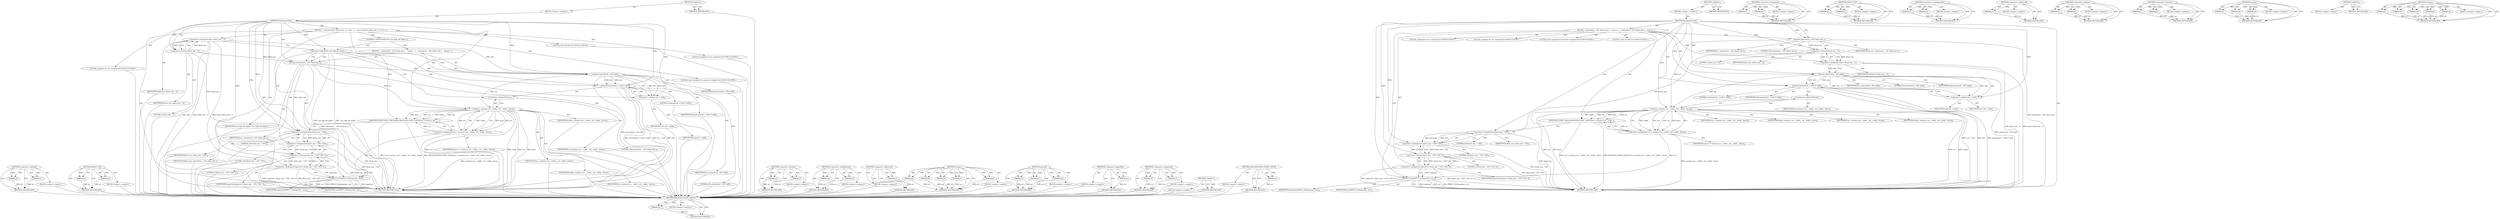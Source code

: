 digraph "ASM_REGISTER_STATE_CHECK" {
vulnerable_95 [label=<(METHOD,REGISTER_STATE_CHECK)>];
vulnerable_96 [label=<(PARAM,p1)>];
vulnerable_97 [label=<(BLOCK,&lt;empty&gt;,&lt;empty&gt;)>];
vulnerable_98 [label=<(METHOD_RETURN,ANY)>];
vulnerable_6 [label=<(METHOD,&lt;global&gt;)<SUB>1</SUB>>];
vulnerable_7 [label=<(BLOCK,&lt;empty&gt;,&lt;empty&gt;)<SUB>1</SUB>>];
vulnerable_8 [label=<(METHOD,OneQuarterTest)<SUB>1</SUB>>];
vulnerable_9 [label=<(BLOCK,{
  memset(src_, 255, block_size_);
   const in...,{
  memset(src_, 255, block_size_);
   const in...)<SUB>1</SUB>>];
vulnerable_10 [label=<(memset,memset(src_, 255, block_size_))<SUB>2</SUB>>];
vulnerable_11 [label=<(IDENTIFIER,src_,memset(src_, 255, block_size_))<SUB>2</SUB>>];
vulnerable_12 [label=<(LITERAL,255,memset(src_, 255, block_size_))<SUB>2</SUB>>];
vulnerable_13 [label=<(IDENTIFIER,block_size_,memset(src_, 255, block_size_))<SUB>2</SUB>>];
vulnerable_14 [label="<(LOCAL,const int half: int)<SUB>3</SUB>>"];
vulnerable_15 [label=<(&lt;operator&gt;.assignment,half = block_size_ / 2)<SUB>3</SUB>>];
vulnerable_16 [label=<(IDENTIFIER,half,half = block_size_ / 2)<SUB>3</SUB>>];
vulnerable_17 [label=<(&lt;operator&gt;.division,block_size_ / 2)<SUB>3</SUB>>];
vulnerable_18 [label=<(IDENTIFIER,block_size_,block_size_ / 2)<SUB>3</SUB>>];
vulnerable_19 [label=<(LITERAL,2,block_size_ / 2)<SUB>3</SUB>>];
vulnerable_20 [label=<(memset,memset(ref_, 255, half))<SUB>4</SUB>>];
vulnerable_21 [label=<(IDENTIFIER,ref_,memset(ref_, 255, half))<SUB>4</SUB>>];
vulnerable_22 [label=<(LITERAL,255,memset(ref_, 255, half))<SUB>4</SUB>>];
vulnerable_23 [label=<(IDENTIFIER,half,memset(ref_, 255, half))<SUB>4</SUB>>];
vulnerable_24 [label=<(memset,memset(ref_ + half, 0, half))<SUB>5</SUB>>];
vulnerable_25 [label=<(&lt;operator&gt;.addition,ref_ + half)<SUB>5</SUB>>];
vulnerable_26 [label=<(IDENTIFIER,ref_,ref_ + half)<SUB>5</SUB>>];
vulnerable_27 [label=<(IDENTIFIER,half,ref_ + half)<SUB>5</SUB>>];
vulnerable_28 [label=<(LITERAL,0,memset(ref_ + half, 0, half))<SUB>5</SUB>>];
vulnerable_29 [label=<(IDENTIFIER,half,memset(ref_ + half, 0, half))<SUB>5</SUB>>];
vulnerable_30 [label="<(LOCAL,unsigned int sse: unsigned int)<SUB>6</SUB>>"];
vulnerable_31 [label="<(LOCAL,unsigned int var: unsigned int)<SUB>7</SUB>>"];
vulnerable_32 [label=<(REGISTER_STATE_CHECK,REGISTER_STATE_CHECK(var = variance_(src_, widt...)<SUB>8</SUB>>];
vulnerable_33 [label=<(&lt;operator&gt;.assignment,var = variance_(src_, width_, ref_, width_, &amp;sse))<SUB>8</SUB>>];
vulnerable_34 [label=<(IDENTIFIER,var,var = variance_(src_, width_, ref_, width_, &amp;sse))<SUB>8</SUB>>];
vulnerable_35 [label=<(variance_,variance_(src_, width_, ref_, width_, &amp;sse))<SUB>8</SUB>>];
vulnerable_36 [label=<(IDENTIFIER,src_,variance_(src_, width_, ref_, width_, &amp;sse))<SUB>8</SUB>>];
vulnerable_37 [label=<(IDENTIFIER,width_,variance_(src_, width_, ref_, width_, &amp;sse))<SUB>8</SUB>>];
vulnerable_38 [label=<(IDENTIFIER,ref_,variance_(src_, width_, ref_, width_, &amp;sse))<SUB>8</SUB>>];
vulnerable_39 [label=<(IDENTIFIER,width_,variance_(src_, width_, ref_, width_, &amp;sse))<SUB>8</SUB>>];
vulnerable_40 [label=<(&lt;operator&gt;.addressOf,&amp;sse)<SUB>8</SUB>>];
vulnerable_41 [label=<(IDENTIFIER,sse,variance_(src_, width_, ref_, width_, &amp;sse))<SUB>8</SUB>>];
vulnerable_42 [label="<(LOCAL,const unsigned int expected: unsigned int)<SUB>9</SUB>>"];
vulnerable_43 [label=<(&lt;operator&gt;.assignment,expected = block_size_ * 255 * 255 / 4)<SUB>9</SUB>>];
vulnerable_44 [label=<(IDENTIFIER,expected,expected = block_size_ * 255 * 255 / 4)<SUB>9</SUB>>];
vulnerable_45 [label=<(&lt;operator&gt;.division,block_size_ * 255 * 255 / 4)<SUB>9</SUB>>];
vulnerable_46 [label=<(&lt;operator&gt;.multiplication,block_size_ * 255 * 255)<SUB>9</SUB>>];
vulnerable_47 [label=<(&lt;operator&gt;.multiplication,block_size_ * 255)<SUB>9</SUB>>];
vulnerable_48 [label=<(IDENTIFIER,block_size_,block_size_ * 255)<SUB>9</SUB>>];
vulnerable_49 [label=<(LITERAL,255,block_size_ * 255)<SUB>9</SUB>>];
vulnerable_50 [label=<(LITERAL,255,block_size_ * 255 * 255)<SUB>9</SUB>>];
vulnerable_51 [label=<(LITERAL,4,block_size_ * 255 * 255 / 4)<SUB>9</SUB>>];
vulnerable_52 [label=<(EXPECT_EQ,EXPECT_EQ(expected, var))<SUB>10</SUB>>];
vulnerable_53 [label=<(IDENTIFIER,expected,EXPECT_EQ(expected, var))<SUB>10</SUB>>];
vulnerable_54 [label=<(IDENTIFIER,var,EXPECT_EQ(expected, var))<SUB>10</SUB>>];
vulnerable_55 [label=<(METHOD_RETURN,void)<SUB>1</SUB>>];
vulnerable_57 [label=<(METHOD_RETURN,ANY)<SUB>1</SUB>>];
vulnerable_80 [label=<(METHOD,&lt;operator&gt;.assignment)>];
vulnerable_81 [label=<(PARAM,p1)>];
vulnerable_82 [label=<(PARAM,p2)>];
vulnerable_83 [label=<(BLOCK,&lt;empty&gt;,&lt;empty&gt;)>];
vulnerable_84 [label=<(METHOD_RETURN,ANY)>];
vulnerable_116 [label=<(METHOD,EXPECT_EQ)>];
vulnerable_117 [label=<(PARAM,p1)>];
vulnerable_118 [label=<(PARAM,p2)>];
vulnerable_119 [label=<(BLOCK,&lt;empty&gt;,&lt;empty&gt;)>];
vulnerable_120 [label=<(METHOD_RETURN,ANY)>];
vulnerable_111 [label=<(METHOD,&lt;operator&gt;.multiplication)>];
vulnerable_112 [label=<(PARAM,p1)>];
vulnerable_113 [label=<(PARAM,p2)>];
vulnerable_114 [label=<(BLOCK,&lt;empty&gt;,&lt;empty&gt;)>];
vulnerable_115 [label=<(METHOD_RETURN,ANY)>];
vulnerable_107 [label=<(METHOD,&lt;operator&gt;.addressOf)>];
vulnerable_108 [label=<(PARAM,p1)>];
vulnerable_109 [label=<(BLOCK,&lt;empty&gt;,&lt;empty&gt;)>];
vulnerable_110 [label=<(METHOD_RETURN,ANY)>];
vulnerable_90 [label=<(METHOD,&lt;operator&gt;.addition)>];
vulnerable_91 [label=<(PARAM,p1)>];
vulnerable_92 [label=<(PARAM,p2)>];
vulnerable_93 [label=<(BLOCK,&lt;empty&gt;,&lt;empty&gt;)>];
vulnerable_94 [label=<(METHOD_RETURN,ANY)>];
vulnerable_85 [label=<(METHOD,&lt;operator&gt;.division)>];
vulnerable_86 [label=<(PARAM,p1)>];
vulnerable_87 [label=<(PARAM,p2)>];
vulnerable_88 [label=<(BLOCK,&lt;empty&gt;,&lt;empty&gt;)>];
vulnerable_89 [label=<(METHOD_RETURN,ANY)>];
vulnerable_74 [label=<(METHOD,memset)>];
vulnerable_75 [label=<(PARAM,p1)>];
vulnerable_76 [label=<(PARAM,p2)>];
vulnerable_77 [label=<(PARAM,p3)>];
vulnerable_78 [label=<(BLOCK,&lt;empty&gt;,&lt;empty&gt;)>];
vulnerable_79 [label=<(METHOD_RETURN,ANY)>];
vulnerable_68 [label=<(METHOD,&lt;global&gt;)<SUB>1</SUB>>];
vulnerable_69 [label=<(BLOCK,&lt;empty&gt;,&lt;empty&gt;)>];
vulnerable_70 [label=<(METHOD_RETURN,ANY)>];
vulnerable_99 [label=<(METHOD,variance_)>];
vulnerable_100 [label=<(PARAM,p1)>];
vulnerable_101 [label=<(PARAM,p2)>];
vulnerable_102 [label=<(PARAM,p3)>];
vulnerable_103 [label=<(PARAM,p4)>];
vulnerable_104 [label=<(PARAM,p5)>];
vulnerable_105 [label=<(BLOCK,&lt;empty&gt;,&lt;empty&gt;)>];
vulnerable_106 [label=<(METHOD_RETURN,ANY)>];
fixed_98 [label=<(METHOD,&lt;operator&gt;.addition)>];
fixed_99 [label=<(PARAM,p1)>];
fixed_100 [label=<(PARAM,p2)>];
fixed_101 [label=<(BLOCK,&lt;empty&gt;,&lt;empty&gt;)>];
fixed_102 [label=<(METHOD_RETURN,ANY)>];
fixed_124 [label=<(METHOD,EXPECT_EQ)>];
fixed_125 [label=<(PARAM,p1)>];
fixed_126 [label=<(PARAM,p2)>];
fixed_127 [label=<(BLOCK,&lt;empty&gt;,&lt;empty&gt;)>];
fixed_128 [label=<(METHOD_RETURN,ANY)>];
fixed_6 [label=<(METHOD,&lt;global&gt;)<SUB>1</SUB>>];
fixed_7 [label=<(BLOCK,&lt;empty&gt;,&lt;empty&gt;)<SUB>1</SUB>>];
fixed_8 [label=<(METHOD,OneQuarterTest)<SUB>1</SUB>>];
fixed_9 [label=<(BLOCK,{
   const int half = block_size_ / 2;
  if (!u...,{
   const int half = block_size_ / 2;
  if (!u...)<SUB>1</SUB>>];
fixed_10 [label="<(LOCAL,const int half: int)<SUB>2</SUB>>"];
fixed_11 [label=<(&lt;operator&gt;.assignment,half = block_size_ / 2)<SUB>2</SUB>>];
fixed_12 [label=<(IDENTIFIER,half,half = block_size_ / 2)<SUB>2</SUB>>];
fixed_13 [label=<(&lt;operator&gt;.division,block_size_ / 2)<SUB>2</SUB>>];
fixed_14 [label=<(IDENTIFIER,block_size_,block_size_ / 2)<SUB>2</SUB>>];
fixed_15 [label=<(LITERAL,2,block_size_ / 2)<SUB>2</SUB>>];
fixed_16 [label=<(CONTROL_STRUCTURE,IF,if (!use_high_bit_depth_))<SUB>3</SUB>>];
fixed_17 [label=<(&lt;operator&gt;.logicalNot,!use_high_bit_depth_)<SUB>3</SUB>>];
fixed_18 [label=<(IDENTIFIER,use_high_bit_depth_,!use_high_bit_depth_)<SUB>3</SUB>>];
fixed_19 [label=<(BLOCK,{
    memset(src_, 255, block_size_);
    memse...,{
    memset(src_, 255, block_size_);
    memse...)<SUB>3</SUB>>];
fixed_20 [label=<(memset,memset(src_, 255, block_size_))<SUB>4</SUB>>];
fixed_21 [label=<(IDENTIFIER,src_,memset(src_, 255, block_size_))<SUB>4</SUB>>];
fixed_22 [label=<(LITERAL,255,memset(src_, 255, block_size_))<SUB>4</SUB>>];
fixed_23 [label=<(IDENTIFIER,block_size_,memset(src_, 255, block_size_))<SUB>4</SUB>>];
fixed_24 [label=<(memset,memset(ref_, 255, half))<SUB>5</SUB>>];
fixed_25 [label=<(IDENTIFIER,ref_,memset(ref_, 255, half))<SUB>5</SUB>>];
fixed_26 [label=<(LITERAL,255,memset(ref_, 255, half))<SUB>5</SUB>>];
fixed_27 [label=<(IDENTIFIER,half,memset(ref_, 255, half))<SUB>5</SUB>>];
fixed_28 [label=<(memset,memset(ref_ + half, 0, half))<SUB>6</SUB>>];
fixed_29 [label=<(&lt;operator&gt;.addition,ref_ + half)<SUB>6</SUB>>];
fixed_30 [label=<(IDENTIFIER,ref_,ref_ + half)<SUB>6</SUB>>];
fixed_31 [label=<(IDENTIFIER,half,ref_ + half)<SUB>6</SUB>>];
fixed_32 [label=<(LITERAL,0,memset(ref_ + half, 0, half))<SUB>6</SUB>>];
fixed_33 [label=<(IDENTIFIER,half,memset(ref_ + half, 0, half))<SUB>6</SUB>>];
fixed_34 [label="<(LOCAL,unsigned int sse: unsigned int)<SUB>15</SUB>>"];
fixed_35 [label="<(LOCAL,unsigned int var: unsigned int)<SUB>16</SUB>>"];
fixed_36 [label=<(ASM_REGISTER_STATE_CHECK,ASM_REGISTER_STATE_CHECK(var = variance_(src_, ...)<SUB>17</SUB>>];
fixed_37 [label=<(&lt;operator&gt;.assignment,var = variance_(src_, width_, ref_, width_, &amp;sse))<SUB>17</SUB>>];
fixed_38 [label=<(IDENTIFIER,var,var = variance_(src_, width_, ref_, width_, &amp;sse))<SUB>17</SUB>>];
fixed_39 [label=<(variance_,variance_(src_, width_, ref_, width_, &amp;sse))<SUB>17</SUB>>];
fixed_40 [label=<(IDENTIFIER,src_,variance_(src_, width_, ref_, width_, &amp;sse))<SUB>17</SUB>>];
fixed_41 [label=<(IDENTIFIER,width_,variance_(src_, width_, ref_, width_, &amp;sse))<SUB>17</SUB>>];
fixed_42 [label=<(IDENTIFIER,ref_,variance_(src_, width_, ref_, width_, &amp;sse))<SUB>17</SUB>>];
fixed_43 [label=<(IDENTIFIER,width_,variance_(src_, width_, ref_, width_, &amp;sse))<SUB>17</SUB>>];
fixed_44 [label=<(&lt;operator&gt;.addressOf,&amp;sse)<SUB>17</SUB>>];
fixed_45 [label=<(IDENTIFIER,sse,variance_(src_, width_, ref_, width_, &amp;sse))<SUB>17</SUB>>];
fixed_46 [label="<(LOCAL,const unsigned int expected: unsigned int)<SUB>18</SUB>>"];
fixed_47 [label=<(&lt;operator&gt;.assignment,expected = block_size_ * 255 * 255 / 4)<SUB>18</SUB>>];
fixed_48 [label=<(IDENTIFIER,expected,expected = block_size_ * 255 * 255 / 4)<SUB>18</SUB>>];
fixed_49 [label=<(&lt;operator&gt;.division,block_size_ * 255 * 255 / 4)<SUB>18</SUB>>];
fixed_50 [label=<(&lt;operator&gt;.multiplication,block_size_ * 255 * 255)<SUB>18</SUB>>];
fixed_51 [label=<(&lt;operator&gt;.multiplication,block_size_ * 255)<SUB>18</SUB>>];
fixed_52 [label=<(IDENTIFIER,block_size_,block_size_ * 255)<SUB>18</SUB>>];
fixed_53 [label=<(LITERAL,255,block_size_ * 255)<SUB>18</SUB>>];
fixed_54 [label=<(LITERAL,255,block_size_ * 255 * 255)<SUB>18</SUB>>];
fixed_55 [label=<(LITERAL,4,block_size_ * 255 * 255 / 4)<SUB>18</SUB>>];
fixed_56 [label=<(EXPECT_EQ,EXPECT_EQ(expected, var))<SUB>19</SUB>>];
fixed_57 [label=<(IDENTIFIER,expected,EXPECT_EQ(expected, var))<SUB>19</SUB>>];
fixed_58 [label=<(IDENTIFIER,var,EXPECT_EQ(expected, var))<SUB>19</SUB>>];
fixed_59 [label=<(METHOD_RETURN,void)<SUB>1</SUB>>];
fixed_61 [label=<(METHOD_RETURN,ANY)<SUB>1</SUB>>];
fixed_83 [label=<(METHOD,&lt;operator&gt;.division)>];
fixed_84 [label=<(PARAM,p1)>];
fixed_85 [label=<(PARAM,p2)>];
fixed_86 [label=<(BLOCK,&lt;empty&gt;,&lt;empty&gt;)>];
fixed_87 [label=<(METHOD_RETURN,ANY)>];
fixed_119 [label=<(METHOD,&lt;operator&gt;.multiplication)>];
fixed_120 [label=<(PARAM,p1)>];
fixed_121 [label=<(PARAM,p2)>];
fixed_122 [label=<(BLOCK,&lt;empty&gt;,&lt;empty&gt;)>];
fixed_123 [label=<(METHOD_RETURN,ANY)>];
fixed_115 [label=<(METHOD,&lt;operator&gt;.addressOf)>];
fixed_116 [label=<(PARAM,p1)>];
fixed_117 [label=<(BLOCK,&lt;empty&gt;,&lt;empty&gt;)>];
fixed_118 [label=<(METHOD_RETURN,ANY)>];
fixed_107 [label=<(METHOD,variance_)>];
fixed_108 [label=<(PARAM,p1)>];
fixed_109 [label=<(PARAM,p2)>];
fixed_110 [label=<(PARAM,p3)>];
fixed_111 [label=<(PARAM,p4)>];
fixed_112 [label=<(PARAM,p5)>];
fixed_113 [label=<(BLOCK,&lt;empty&gt;,&lt;empty&gt;)>];
fixed_114 [label=<(METHOD_RETURN,ANY)>];
fixed_92 [label=<(METHOD,memset)>];
fixed_93 [label=<(PARAM,p1)>];
fixed_94 [label=<(PARAM,p2)>];
fixed_95 [label=<(PARAM,p3)>];
fixed_96 [label=<(BLOCK,&lt;empty&gt;,&lt;empty&gt;)>];
fixed_97 [label=<(METHOD_RETURN,ANY)>];
fixed_88 [label=<(METHOD,&lt;operator&gt;.logicalNot)>];
fixed_89 [label=<(PARAM,p1)>];
fixed_90 [label=<(BLOCK,&lt;empty&gt;,&lt;empty&gt;)>];
fixed_91 [label=<(METHOD_RETURN,ANY)>];
fixed_78 [label=<(METHOD,&lt;operator&gt;.assignment)>];
fixed_79 [label=<(PARAM,p1)>];
fixed_80 [label=<(PARAM,p2)>];
fixed_81 [label=<(BLOCK,&lt;empty&gt;,&lt;empty&gt;)>];
fixed_82 [label=<(METHOD_RETURN,ANY)>];
fixed_72 [label=<(METHOD,&lt;global&gt;)<SUB>1</SUB>>];
fixed_73 [label=<(BLOCK,&lt;empty&gt;,&lt;empty&gt;)>];
fixed_74 [label=<(METHOD_RETURN,ANY)>];
fixed_103 [label=<(METHOD,ASM_REGISTER_STATE_CHECK)>];
fixed_104 [label=<(PARAM,p1)>];
fixed_105 [label=<(BLOCK,&lt;empty&gt;,&lt;empty&gt;)>];
fixed_106 [label=<(METHOD_RETURN,ANY)>];
vulnerable_95 -> vulnerable_96  [key=0, label="AST: "];
vulnerable_95 -> vulnerable_96  [key=1, label="DDG: "];
vulnerable_95 -> vulnerable_97  [key=0, label="AST: "];
vulnerable_95 -> vulnerable_98  [key=0, label="AST: "];
vulnerable_95 -> vulnerable_98  [key=1, label="CFG: "];
vulnerable_96 -> vulnerable_98  [key=0, label="DDG: p1"];
vulnerable_6 -> vulnerable_7  [key=0, label="AST: "];
vulnerable_6 -> vulnerable_57  [key=0, label="AST: "];
vulnerable_6 -> vulnerable_57  [key=1, label="CFG: "];
vulnerable_7 -> vulnerable_8  [key=0, label="AST: "];
vulnerable_8 -> vulnerable_9  [key=0, label="AST: "];
vulnerable_8 -> vulnerable_55  [key=0, label="AST: "];
vulnerable_8 -> vulnerable_10  [key=0, label="CFG: "];
vulnerable_8 -> vulnerable_10  [key=1, label="DDG: "];
vulnerable_8 -> vulnerable_20  [key=0, label="DDG: "];
vulnerable_8 -> vulnerable_24  [key=0, label="DDG: "];
vulnerable_8 -> vulnerable_52  [key=0, label="DDG: "];
vulnerable_8 -> vulnerable_17  [key=0, label="DDG: "];
vulnerable_8 -> vulnerable_25  [key=0, label="DDG: "];
vulnerable_8 -> vulnerable_45  [key=0, label="DDG: "];
vulnerable_8 -> vulnerable_35  [key=0, label="DDG: "];
vulnerable_8 -> vulnerable_46  [key=0, label="DDG: "];
vulnerable_8 -> vulnerable_47  [key=0, label="DDG: "];
vulnerable_9 -> vulnerable_10  [key=0, label="AST: "];
vulnerable_9 -> vulnerable_14  [key=0, label="AST: "];
vulnerable_9 -> vulnerable_15  [key=0, label="AST: "];
vulnerable_9 -> vulnerable_20  [key=0, label="AST: "];
vulnerable_9 -> vulnerable_24  [key=0, label="AST: "];
vulnerable_9 -> vulnerable_30  [key=0, label="AST: "];
vulnerable_9 -> vulnerable_31  [key=0, label="AST: "];
vulnerable_9 -> vulnerable_32  [key=0, label="AST: "];
vulnerable_9 -> vulnerable_42  [key=0, label="AST: "];
vulnerable_9 -> vulnerable_43  [key=0, label="AST: "];
vulnerable_9 -> vulnerable_52  [key=0, label="AST: "];
vulnerable_10 -> vulnerable_11  [key=0, label="AST: "];
vulnerable_10 -> vulnerable_12  [key=0, label="AST: "];
vulnerable_10 -> vulnerable_13  [key=0, label="AST: "];
vulnerable_10 -> vulnerable_17  [key=0, label="CFG: "];
vulnerable_10 -> vulnerable_17  [key=1, label="DDG: block_size_"];
vulnerable_10 -> vulnerable_55  [key=0, label="DDG: memset(src_, 255, block_size_)"];
vulnerable_10 -> vulnerable_35  [key=0, label="DDG: src_"];
vulnerable_15 -> vulnerable_16  [key=0, label="AST: "];
vulnerable_15 -> vulnerable_17  [key=0, label="AST: "];
vulnerable_15 -> vulnerable_20  [key=0, label="CFG: "];
vulnerable_15 -> vulnerable_20  [key=1, label="DDG: half"];
vulnerable_15 -> vulnerable_55  [key=0, label="DDG: block_size_ / 2"];
vulnerable_15 -> vulnerable_55  [key=1, label="DDG: half = block_size_ / 2"];
vulnerable_17 -> vulnerable_18  [key=0, label="AST: "];
vulnerable_17 -> vulnerable_19  [key=0, label="AST: "];
vulnerable_17 -> vulnerable_15  [key=0, label="CFG: "];
vulnerable_17 -> vulnerable_15  [key=1, label="DDG: block_size_"];
vulnerable_17 -> vulnerable_15  [key=2, label="DDG: 2"];
vulnerable_17 -> vulnerable_47  [key=0, label="DDG: block_size_"];
vulnerable_20 -> vulnerable_21  [key=0, label="AST: "];
vulnerable_20 -> vulnerable_22  [key=0, label="AST: "];
vulnerable_20 -> vulnerable_23  [key=0, label="AST: "];
vulnerable_20 -> vulnerable_25  [key=0, label="CFG: "];
vulnerable_20 -> vulnerable_25  [key=1, label="DDG: ref_"];
vulnerable_20 -> vulnerable_25  [key=2, label="DDG: half"];
vulnerable_20 -> vulnerable_55  [key=0, label="DDG: memset(ref_, 255, half)"];
vulnerable_20 -> vulnerable_24  [key=0, label="DDG: ref_"];
vulnerable_20 -> vulnerable_24  [key=1, label="DDG: half"];
vulnerable_20 -> vulnerable_35  [key=0, label="DDG: ref_"];
vulnerable_24 -> vulnerable_25  [key=0, label="AST: "];
vulnerable_24 -> vulnerable_28  [key=0, label="AST: "];
vulnerable_24 -> vulnerable_29  [key=0, label="AST: "];
vulnerable_24 -> vulnerable_40  [key=0, label="CFG: "];
vulnerable_24 -> vulnerable_55  [key=0, label="DDG: ref_ + half"];
vulnerable_24 -> vulnerable_55  [key=1, label="DDG: half"];
vulnerable_24 -> vulnerable_55  [key=2, label="DDG: memset(ref_ + half, 0, half)"];
vulnerable_25 -> vulnerable_26  [key=0, label="AST: "];
vulnerable_25 -> vulnerable_27  [key=0, label="AST: "];
vulnerable_25 -> vulnerable_24  [key=0, label="CFG: "];
vulnerable_32 -> vulnerable_33  [key=0, label="AST: "];
vulnerable_32 -> vulnerable_47  [key=0, label="CFG: "];
vulnerable_32 -> vulnerable_55  [key=0, label="DDG: var = variance_(src_, width_, ref_, width_, &amp;sse)"];
vulnerable_32 -> vulnerable_55  [key=1, label="DDG: REGISTER_STATE_CHECK(var = variance_(src_, width_, ref_, width_, &amp;sse))"];
vulnerable_33 -> vulnerable_34  [key=0, label="AST: "];
vulnerable_33 -> vulnerable_35  [key=0, label="AST: "];
vulnerable_33 -> vulnerable_32  [key=0, label="CFG: "];
vulnerable_33 -> vulnerable_32  [key=1, label="DDG: var"];
vulnerable_33 -> vulnerable_55  [key=0, label="DDG: variance_(src_, width_, ref_, width_, &amp;sse)"];
vulnerable_33 -> vulnerable_52  [key=0, label="DDG: var"];
vulnerable_35 -> vulnerable_36  [key=0, label="AST: "];
vulnerable_35 -> vulnerable_37  [key=0, label="AST: "];
vulnerable_35 -> vulnerable_38  [key=0, label="AST: "];
vulnerable_35 -> vulnerable_39  [key=0, label="AST: "];
vulnerable_35 -> vulnerable_40  [key=0, label="AST: "];
vulnerable_35 -> vulnerable_33  [key=0, label="CFG: "];
vulnerable_35 -> vulnerable_33  [key=1, label="DDG: width_"];
vulnerable_35 -> vulnerable_33  [key=2, label="DDG: ref_"];
vulnerable_35 -> vulnerable_33  [key=3, label="DDG: &amp;sse"];
vulnerable_35 -> vulnerable_33  [key=4, label="DDG: src_"];
vulnerable_35 -> vulnerable_55  [key=0, label="DDG: src_"];
vulnerable_35 -> vulnerable_55  [key=1, label="DDG: width_"];
vulnerable_35 -> vulnerable_55  [key=2, label="DDG: ref_"];
vulnerable_35 -> vulnerable_55  [key=3, label="DDG: &amp;sse"];
vulnerable_35 -> vulnerable_32  [key=0, label="DDG: width_"];
vulnerable_35 -> vulnerable_32  [key=1, label="DDG: ref_"];
vulnerable_35 -> vulnerable_32  [key=2, label="DDG: &amp;sse"];
vulnerable_35 -> vulnerable_32  [key=3, label="DDG: src_"];
vulnerable_40 -> vulnerable_41  [key=0, label="AST: "];
vulnerable_40 -> vulnerable_35  [key=0, label="CFG: "];
vulnerable_43 -> vulnerable_44  [key=0, label="AST: "];
vulnerable_43 -> vulnerable_45  [key=0, label="AST: "];
vulnerable_43 -> vulnerable_52  [key=0, label="CFG: "];
vulnerable_43 -> vulnerable_52  [key=1, label="DDG: expected"];
vulnerable_43 -> vulnerable_55  [key=0, label="DDG: block_size_ * 255 * 255 / 4"];
vulnerable_43 -> vulnerable_55  [key=1, label="DDG: expected = block_size_ * 255 * 255 / 4"];
vulnerable_45 -> vulnerable_46  [key=0, label="AST: "];
vulnerable_45 -> vulnerable_51  [key=0, label="AST: "];
vulnerable_45 -> vulnerable_43  [key=0, label="CFG: "];
vulnerable_45 -> vulnerable_43  [key=1, label="DDG: block_size_ * 255 * 255"];
vulnerable_45 -> vulnerable_43  [key=2, label="DDG: 4"];
vulnerable_45 -> vulnerable_55  [key=0, label="DDG: block_size_ * 255 * 255"];
vulnerable_46 -> vulnerable_47  [key=0, label="AST: "];
vulnerable_46 -> vulnerable_50  [key=0, label="AST: "];
vulnerable_46 -> vulnerable_45  [key=0, label="CFG: "];
vulnerable_46 -> vulnerable_45  [key=1, label="DDG: block_size_ * 255"];
vulnerable_46 -> vulnerable_45  [key=2, label="DDG: 255"];
vulnerable_46 -> vulnerable_55  [key=0, label="DDG: block_size_ * 255"];
vulnerable_47 -> vulnerable_48  [key=0, label="AST: "];
vulnerable_47 -> vulnerable_49  [key=0, label="AST: "];
vulnerable_47 -> vulnerable_46  [key=0, label="CFG: "];
vulnerable_47 -> vulnerable_46  [key=1, label="DDG: block_size_"];
vulnerable_47 -> vulnerable_46  [key=2, label="DDG: 255"];
vulnerable_47 -> vulnerable_55  [key=0, label="DDG: block_size_"];
vulnerable_52 -> vulnerable_53  [key=0, label="AST: "];
vulnerable_52 -> vulnerable_54  [key=0, label="AST: "];
vulnerable_52 -> vulnerable_55  [key=0, label="CFG: "];
vulnerable_52 -> vulnerable_55  [key=1, label="DDG: expected"];
vulnerable_52 -> vulnerable_55  [key=2, label="DDG: var"];
vulnerable_52 -> vulnerable_55  [key=3, label="DDG: EXPECT_EQ(expected, var)"];
vulnerable_80 -> vulnerable_81  [key=0, label="AST: "];
vulnerable_80 -> vulnerable_81  [key=1, label="DDG: "];
vulnerable_80 -> vulnerable_83  [key=0, label="AST: "];
vulnerable_80 -> vulnerable_82  [key=0, label="AST: "];
vulnerable_80 -> vulnerable_82  [key=1, label="DDG: "];
vulnerable_80 -> vulnerable_84  [key=0, label="AST: "];
vulnerable_80 -> vulnerable_84  [key=1, label="CFG: "];
vulnerable_81 -> vulnerable_84  [key=0, label="DDG: p1"];
vulnerable_82 -> vulnerable_84  [key=0, label="DDG: p2"];
vulnerable_116 -> vulnerable_117  [key=0, label="AST: "];
vulnerable_116 -> vulnerable_117  [key=1, label="DDG: "];
vulnerable_116 -> vulnerable_119  [key=0, label="AST: "];
vulnerable_116 -> vulnerable_118  [key=0, label="AST: "];
vulnerable_116 -> vulnerable_118  [key=1, label="DDG: "];
vulnerable_116 -> vulnerable_120  [key=0, label="AST: "];
vulnerable_116 -> vulnerable_120  [key=1, label="CFG: "];
vulnerable_117 -> vulnerable_120  [key=0, label="DDG: p1"];
vulnerable_118 -> vulnerable_120  [key=0, label="DDG: p2"];
vulnerable_111 -> vulnerable_112  [key=0, label="AST: "];
vulnerable_111 -> vulnerable_112  [key=1, label="DDG: "];
vulnerable_111 -> vulnerable_114  [key=0, label="AST: "];
vulnerable_111 -> vulnerable_113  [key=0, label="AST: "];
vulnerable_111 -> vulnerable_113  [key=1, label="DDG: "];
vulnerable_111 -> vulnerable_115  [key=0, label="AST: "];
vulnerable_111 -> vulnerable_115  [key=1, label="CFG: "];
vulnerable_112 -> vulnerable_115  [key=0, label="DDG: p1"];
vulnerable_113 -> vulnerable_115  [key=0, label="DDG: p2"];
vulnerable_107 -> vulnerable_108  [key=0, label="AST: "];
vulnerable_107 -> vulnerable_108  [key=1, label="DDG: "];
vulnerable_107 -> vulnerable_109  [key=0, label="AST: "];
vulnerable_107 -> vulnerable_110  [key=0, label="AST: "];
vulnerable_107 -> vulnerable_110  [key=1, label="CFG: "];
vulnerable_108 -> vulnerable_110  [key=0, label="DDG: p1"];
vulnerable_90 -> vulnerable_91  [key=0, label="AST: "];
vulnerable_90 -> vulnerable_91  [key=1, label="DDG: "];
vulnerable_90 -> vulnerable_93  [key=0, label="AST: "];
vulnerable_90 -> vulnerable_92  [key=0, label="AST: "];
vulnerable_90 -> vulnerable_92  [key=1, label="DDG: "];
vulnerable_90 -> vulnerable_94  [key=0, label="AST: "];
vulnerable_90 -> vulnerable_94  [key=1, label="CFG: "];
vulnerable_91 -> vulnerable_94  [key=0, label="DDG: p1"];
vulnerable_92 -> vulnerable_94  [key=0, label="DDG: p2"];
vulnerable_85 -> vulnerable_86  [key=0, label="AST: "];
vulnerable_85 -> vulnerable_86  [key=1, label="DDG: "];
vulnerable_85 -> vulnerable_88  [key=0, label="AST: "];
vulnerable_85 -> vulnerable_87  [key=0, label="AST: "];
vulnerable_85 -> vulnerable_87  [key=1, label="DDG: "];
vulnerable_85 -> vulnerable_89  [key=0, label="AST: "];
vulnerable_85 -> vulnerable_89  [key=1, label="CFG: "];
vulnerable_86 -> vulnerable_89  [key=0, label="DDG: p1"];
vulnerable_87 -> vulnerable_89  [key=0, label="DDG: p2"];
vulnerable_74 -> vulnerable_75  [key=0, label="AST: "];
vulnerable_74 -> vulnerable_75  [key=1, label="DDG: "];
vulnerable_74 -> vulnerable_78  [key=0, label="AST: "];
vulnerable_74 -> vulnerable_76  [key=0, label="AST: "];
vulnerable_74 -> vulnerable_76  [key=1, label="DDG: "];
vulnerable_74 -> vulnerable_79  [key=0, label="AST: "];
vulnerable_74 -> vulnerable_79  [key=1, label="CFG: "];
vulnerable_74 -> vulnerable_77  [key=0, label="AST: "];
vulnerable_74 -> vulnerable_77  [key=1, label="DDG: "];
vulnerable_75 -> vulnerable_79  [key=0, label="DDG: p1"];
vulnerable_76 -> vulnerable_79  [key=0, label="DDG: p2"];
vulnerable_77 -> vulnerable_79  [key=0, label="DDG: p3"];
vulnerable_68 -> vulnerable_69  [key=0, label="AST: "];
vulnerable_68 -> vulnerable_70  [key=0, label="AST: "];
vulnerable_68 -> vulnerable_70  [key=1, label="CFG: "];
vulnerable_99 -> vulnerable_100  [key=0, label="AST: "];
vulnerable_99 -> vulnerable_100  [key=1, label="DDG: "];
vulnerable_99 -> vulnerable_105  [key=0, label="AST: "];
vulnerable_99 -> vulnerable_101  [key=0, label="AST: "];
vulnerable_99 -> vulnerable_101  [key=1, label="DDG: "];
vulnerable_99 -> vulnerable_106  [key=0, label="AST: "];
vulnerable_99 -> vulnerable_106  [key=1, label="CFG: "];
vulnerable_99 -> vulnerable_102  [key=0, label="AST: "];
vulnerable_99 -> vulnerable_102  [key=1, label="DDG: "];
vulnerable_99 -> vulnerable_103  [key=0, label="AST: "];
vulnerable_99 -> vulnerable_103  [key=1, label="DDG: "];
vulnerable_99 -> vulnerable_104  [key=0, label="AST: "];
vulnerable_99 -> vulnerable_104  [key=1, label="DDG: "];
vulnerable_100 -> vulnerable_106  [key=0, label="DDG: p1"];
vulnerable_101 -> vulnerable_106  [key=0, label="DDG: p2"];
vulnerable_102 -> vulnerable_106  [key=0, label="DDG: p3"];
vulnerable_103 -> vulnerable_106  [key=0, label="DDG: p4"];
vulnerable_104 -> vulnerable_106  [key=0, label="DDG: p5"];
fixed_98 -> fixed_99  [key=0, label="AST: "];
fixed_98 -> fixed_99  [key=1, label="DDG: "];
fixed_98 -> fixed_101  [key=0, label="AST: "];
fixed_98 -> fixed_100  [key=0, label="AST: "];
fixed_98 -> fixed_100  [key=1, label="DDG: "];
fixed_98 -> fixed_102  [key=0, label="AST: "];
fixed_98 -> fixed_102  [key=1, label="CFG: "];
fixed_99 -> fixed_102  [key=0, label="DDG: p1"];
fixed_100 -> fixed_102  [key=0, label="DDG: p2"];
fixed_101 -> vulnerable_95  [key=0];
fixed_102 -> vulnerable_95  [key=0];
fixed_124 -> fixed_125  [key=0, label="AST: "];
fixed_124 -> fixed_125  [key=1, label="DDG: "];
fixed_124 -> fixed_127  [key=0, label="AST: "];
fixed_124 -> fixed_126  [key=0, label="AST: "];
fixed_124 -> fixed_126  [key=1, label="DDG: "];
fixed_124 -> fixed_128  [key=0, label="AST: "];
fixed_124 -> fixed_128  [key=1, label="CFG: "];
fixed_125 -> fixed_128  [key=0, label="DDG: p1"];
fixed_126 -> fixed_128  [key=0, label="DDG: p2"];
fixed_127 -> vulnerable_95  [key=0];
fixed_128 -> vulnerable_95  [key=0];
fixed_6 -> fixed_7  [key=0, label="AST: "];
fixed_6 -> fixed_61  [key=0, label="AST: "];
fixed_6 -> fixed_61  [key=1, label="CFG: "];
fixed_7 -> fixed_8  [key=0, label="AST: "];
fixed_8 -> fixed_9  [key=0, label="AST: "];
fixed_8 -> fixed_59  [key=0, label="AST: "];
fixed_8 -> fixed_13  [key=0, label="CFG: "];
fixed_8 -> fixed_13  [key=1, label="DDG: "];
fixed_8 -> fixed_56  [key=0, label="DDG: "];
fixed_8 -> fixed_17  [key=0, label="DDG: "];
fixed_8 -> fixed_49  [key=0, label="DDG: "];
fixed_8 -> fixed_20  [key=0, label="DDG: "];
fixed_8 -> fixed_24  [key=0, label="DDG: "];
fixed_8 -> fixed_28  [key=0, label="DDG: "];
fixed_8 -> fixed_39  [key=0, label="DDG: "];
fixed_8 -> fixed_50  [key=0, label="DDG: "];
fixed_8 -> fixed_29  [key=0, label="DDG: "];
fixed_8 -> fixed_51  [key=0, label="DDG: "];
fixed_9 -> fixed_10  [key=0, label="AST: "];
fixed_9 -> fixed_11  [key=0, label="AST: "];
fixed_9 -> fixed_16  [key=0, label="AST: "];
fixed_9 -> fixed_34  [key=0, label="AST: "];
fixed_9 -> fixed_35  [key=0, label="AST: "];
fixed_9 -> fixed_36  [key=0, label="AST: "];
fixed_9 -> fixed_46  [key=0, label="AST: "];
fixed_9 -> fixed_47  [key=0, label="AST: "];
fixed_9 -> fixed_56  [key=0, label="AST: "];
fixed_10 -> vulnerable_95  [key=0];
fixed_11 -> fixed_12  [key=0, label="AST: "];
fixed_11 -> fixed_13  [key=0, label="AST: "];
fixed_11 -> fixed_17  [key=0, label="CFG: "];
fixed_11 -> fixed_59  [key=0, label="DDG: half"];
fixed_11 -> fixed_59  [key=1, label="DDG: block_size_ / 2"];
fixed_11 -> fixed_59  [key=2, label="DDG: half = block_size_ / 2"];
fixed_11 -> fixed_24  [key=0, label="DDG: half"];
fixed_12 -> vulnerable_95  [key=0];
fixed_13 -> fixed_14  [key=0, label="AST: "];
fixed_13 -> fixed_15  [key=0, label="AST: "];
fixed_13 -> fixed_11  [key=0, label="CFG: "];
fixed_13 -> fixed_11  [key=1, label="DDG: block_size_"];
fixed_13 -> fixed_11  [key=2, label="DDG: 2"];
fixed_13 -> fixed_20  [key=0, label="DDG: block_size_"];
fixed_13 -> fixed_51  [key=0, label="DDG: block_size_"];
fixed_14 -> vulnerable_95  [key=0];
fixed_15 -> vulnerable_95  [key=0];
fixed_16 -> fixed_17  [key=0, label="AST: "];
fixed_16 -> fixed_19  [key=0, label="AST: "];
fixed_17 -> fixed_18  [key=0, label="AST: "];
fixed_17 -> fixed_20  [key=0, label="CFG: "];
fixed_17 -> fixed_20  [key=1, label="CDG: "];
fixed_17 -> fixed_44  [key=0, label="CFG: "];
fixed_17 -> fixed_59  [key=0, label="DDG: !use_high_bit_depth_"];
fixed_17 -> fixed_59  [key=1, label="DDG: use_high_bit_depth_"];
fixed_17 -> fixed_24  [key=0, label="CDG: "];
fixed_17 -> fixed_29  [key=0, label="CDG: "];
fixed_17 -> fixed_28  [key=0, label="CDG: "];
fixed_18 -> vulnerable_95  [key=0];
fixed_19 -> fixed_20  [key=0, label="AST: "];
fixed_19 -> fixed_24  [key=0, label="AST: "];
fixed_19 -> fixed_28  [key=0, label="AST: "];
fixed_20 -> fixed_21  [key=0, label="AST: "];
fixed_20 -> fixed_22  [key=0, label="AST: "];
fixed_20 -> fixed_23  [key=0, label="AST: "];
fixed_20 -> fixed_24  [key=0, label="CFG: "];
fixed_20 -> fixed_59  [key=0, label="DDG: memset(src_, 255, block_size_)"];
fixed_20 -> fixed_39  [key=0, label="DDG: src_"];
fixed_20 -> fixed_51  [key=0, label="DDG: block_size_"];
fixed_21 -> vulnerable_95  [key=0];
fixed_22 -> vulnerable_95  [key=0];
fixed_23 -> vulnerable_95  [key=0];
fixed_24 -> fixed_25  [key=0, label="AST: "];
fixed_24 -> fixed_26  [key=0, label="AST: "];
fixed_24 -> fixed_27  [key=0, label="AST: "];
fixed_24 -> fixed_29  [key=0, label="CFG: "];
fixed_24 -> fixed_29  [key=1, label="DDG: ref_"];
fixed_24 -> fixed_29  [key=2, label="DDG: half"];
fixed_24 -> fixed_59  [key=0, label="DDG: memset(ref_, 255, half)"];
fixed_24 -> fixed_28  [key=0, label="DDG: ref_"];
fixed_24 -> fixed_28  [key=1, label="DDG: half"];
fixed_24 -> fixed_39  [key=0, label="DDG: ref_"];
fixed_25 -> vulnerable_95  [key=0];
fixed_26 -> vulnerable_95  [key=0];
fixed_27 -> vulnerable_95  [key=0];
fixed_28 -> fixed_29  [key=0, label="AST: "];
fixed_28 -> fixed_32  [key=0, label="AST: "];
fixed_28 -> fixed_33  [key=0, label="AST: "];
fixed_28 -> fixed_44  [key=0, label="CFG: "];
fixed_28 -> fixed_59  [key=0, label="DDG: ref_ + half"];
fixed_28 -> fixed_59  [key=1, label="DDG: half"];
fixed_28 -> fixed_59  [key=2, label="DDG: memset(ref_ + half, 0, half)"];
fixed_29 -> fixed_30  [key=0, label="AST: "];
fixed_29 -> fixed_31  [key=0, label="AST: "];
fixed_29 -> fixed_28  [key=0, label="CFG: "];
fixed_30 -> vulnerable_95  [key=0];
fixed_31 -> vulnerable_95  [key=0];
fixed_32 -> vulnerable_95  [key=0];
fixed_33 -> vulnerable_95  [key=0];
fixed_34 -> vulnerable_95  [key=0];
fixed_35 -> vulnerable_95  [key=0];
fixed_36 -> fixed_37  [key=0, label="AST: "];
fixed_36 -> fixed_51  [key=0, label="CFG: "];
fixed_36 -> fixed_59  [key=0, label="DDG: var = variance_(src_, width_, ref_, width_, &amp;sse)"];
fixed_36 -> fixed_59  [key=1, label="DDG: ASM_REGISTER_STATE_CHECK(var = variance_(src_, width_, ref_, width_, &amp;sse))"];
fixed_37 -> fixed_38  [key=0, label="AST: "];
fixed_37 -> fixed_39  [key=0, label="AST: "];
fixed_37 -> fixed_36  [key=0, label="CFG: "];
fixed_37 -> fixed_36  [key=1, label="DDG: var"];
fixed_37 -> fixed_59  [key=0, label="DDG: variance_(src_, width_, ref_, width_, &amp;sse)"];
fixed_37 -> fixed_56  [key=0, label="DDG: var"];
fixed_38 -> vulnerable_95  [key=0];
fixed_39 -> fixed_40  [key=0, label="AST: "];
fixed_39 -> fixed_41  [key=0, label="AST: "];
fixed_39 -> fixed_42  [key=0, label="AST: "];
fixed_39 -> fixed_43  [key=0, label="AST: "];
fixed_39 -> fixed_44  [key=0, label="AST: "];
fixed_39 -> fixed_37  [key=0, label="CFG: "];
fixed_39 -> fixed_37  [key=1, label="DDG: &amp;sse"];
fixed_39 -> fixed_37  [key=2, label="DDG: src_"];
fixed_39 -> fixed_37  [key=3, label="DDG: width_"];
fixed_39 -> fixed_37  [key=4, label="DDG: ref_"];
fixed_39 -> fixed_59  [key=0, label="DDG: src_"];
fixed_39 -> fixed_59  [key=1, label="DDG: width_"];
fixed_39 -> fixed_59  [key=2, label="DDG: ref_"];
fixed_39 -> fixed_59  [key=3, label="DDG: &amp;sse"];
fixed_39 -> fixed_36  [key=0, label="DDG: &amp;sse"];
fixed_39 -> fixed_36  [key=1, label="DDG: src_"];
fixed_39 -> fixed_36  [key=2, label="DDG: width_"];
fixed_39 -> fixed_36  [key=3, label="DDG: ref_"];
fixed_40 -> vulnerable_95  [key=0];
fixed_41 -> vulnerable_95  [key=0];
fixed_42 -> vulnerable_95  [key=0];
fixed_43 -> vulnerable_95  [key=0];
fixed_44 -> fixed_45  [key=0, label="AST: "];
fixed_44 -> fixed_39  [key=0, label="CFG: "];
fixed_45 -> vulnerable_95  [key=0];
fixed_46 -> vulnerable_95  [key=0];
fixed_47 -> fixed_48  [key=0, label="AST: "];
fixed_47 -> fixed_49  [key=0, label="AST: "];
fixed_47 -> fixed_56  [key=0, label="CFG: "];
fixed_47 -> fixed_56  [key=1, label="DDG: expected"];
fixed_47 -> fixed_59  [key=0, label="DDG: block_size_ * 255 * 255 / 4"];
fixed_47 -> fixed_59  [key=1, label="DDG: expected = block_size_ * 255 * 255 / 4"];
fixed_48 -> vulnerable_95  [key=0];
fixed_49 -> fixed_50  [key=0, label="AST: "];
fixed_49 -> fixed_55  [key=0, label="AST: "];
fixed_49 -> fixed_47  [key=0, label="CFG: "];
fixed_49 -> fixed_47  [key=1, label="DDG: block_size_ * 255 * 255"];
fixed_49 -> fixed_47  [key=2, label="DDG: 4"];
fixed_49 -> fixed_59  [key=0, label="DDG: block_size_ * 255 * 255"];
fixed_50 -> fixed_51  [key=0, label="AST: "];
fixed_50 -> fixed_54  [key=0, label="AST: "];
fixed_50 -> fixed_49  [key=0, label="CFG: "];
fixed_50 -> fixed_49  [key=1, label="DDG: block_size_ * 255"];
fixed_50 -> fixed_49  [key=2, label="DDG: 255"];
fixed_50 -> fixed_59  [key=0, label="DDG: block_size_ * 255"];
fixed_51 -> fixed_52  [key=0, label="AST: "];
fixed_51 -> fixed_53  [key=0, label="AST: "];
fixed_51 -> fixed_50  [key=0, label="CFG: "];
fixed_51 -> fixed_50  [key=1, label="DDG: block_size_"];
fixed_51 -> fixed_50  [key=2, label="DDG: 255"];
fixed_51 -> fixed_59  [key=0, label="DDG: block_size_"];
fixed_52 -> vulnerable_95  [key=0];
fixed_53 -> vulnerable_95  [key=0];
fixed_54 -> vulnerable_95  [key=0];
fixed_55 -> vulnerable_95  [key=0];
fixed_56 -> fixed_57  [key=0, label="AST: "];
fixed_56 -> fixed_58  [key=0, label="AST: "];
fixed_56 -> fixed_59  [key=0, label="CFG: "];
fixed_56 -> fixed_59  [key=1, label="DDG: expected"];
fixed_56 -> fixed_59  [key=2, label="DDG: var"];
fixed_56 -> fixed_59  [key=3, label="DDG: EXPECT_EQ(expected, var)"];
fixed_57 -> vulnerable_95  [key=0];
fixed_58 -> vulnerable_95  [key=0];
fixed_59 -> vulnerable_95  [key=0];
fixed_61 -> vulnerable_95  [key=0];
fixed_83 -> fixed_84  [key=0, label="AST: "];
fixed_83 -> fixed_84  [key=1, label="DDG: "];
fixed_83 -> fixed_86  [key=0, label="AST: "];
fixed_83 -> fixed_85  [key=0, label="AST: "];
fixed_83 -> fixed_85  [key=1, label="DDG: "];
fixed_83 -> fixed_87  [key=0, label="AST: "];
fixed_83 -> fixed_87  [key=1, label="CFG: "];
fixed_84 -> fixed_87  [key=0, label="DDG: p1"];
fixed_85 -> fixed_87  [key=0, label="DDG: p2"];
fixed_86 -> vulnerable_95  [key=0];
fixed_87 -> vulnerable_95  [key=0];
fixed_119 -> fixed_120  [key=0, label="AST: "];
fixed_119 -> fixed_120  [key=1, label="DDG: "];
fixed_119 -> fixed_122  [key=0, label="AST: "];
fixed_119 -> fixed_121  [key=0, label="AST: "];
fixed_119 -> fixed_121  [key=1, label="DDG: "];
fixed_119 -> fixed_123  [key=0, label="AST: "];
fixed_119 -> fixed_123  [key=1, label="CFG: "];
fixed_120 -> fixed_123  [key=0, label="DDG: p1"];
fixed_121 -> fixed_123  [key=0, label="DDG: p2"];
fixed_122 -> vulnerable_95  [key=0];
fixed_123 -> vulnerable_95  [key=0];
fixed_115 -> fixed_116  [key=0, label="AST: "];
fixed_115 -> fixed_116  [key=1, label="DDG: "];
fixed_115 -> fixed_117  [key=0, label="AST: "];
fixed_115 -> fixed_118  [key=0, label="AST: "];
fixed_115 -> fixed_118  [key=1, label="CFG: "];
fixed_116 -> fixed_118  [key=0, label="DDG: p1"];
fixed_117 -> vulnerable_95  [key=0];
fixed_118 -> vulnerable_95  [key=0];
fixed_107 -> fixed_108  [key=0, label="AST: "];
fixed_107 -> fixed_108  [key=1, label="DDG: "];
fixed_107 -> fixed_113  [key=0, label="AST: "];
fixed_107 -> fixed_109  [key=0, label="AST: "];
fixed_107 -> fixed_109  [key=1, label="DDG: "];
fixed_107 -> fixed_114  [key=0, label="AST: "];
fixed_107 -> fixed_114  [key=1, label="CFG: "];
fixed_107 -> fixed_110  [key=0, label="AST: "];
fixed_107 -> fixed_110  [key=1, label="DDG: "];
fixed_107 -> fixed_111  [key=0, label="AST: "];
fixed_107 -> fixed_111  [key=1, label="DDG: "];
fixed_107 -> fixed_112  [key=0, label="AST: "];
fixed_107 -> fixed_112  [key=1, label="DDG: "];
fixed_108 -> fixed_114  [key=0, label="DDG: p1"];
fixed_109 -> fixed_114  [key=0, label="DDG: p2"];
fixed_110 -> fixed_114  [key=0, label="DDG: p3"];
fixed_111 -> fixed_114  [key=0, label="DDG: p4"];
fixed_112 -> fixed_114  [key=0, label="DDG: p5"];
fixed_113 -> vulnerable_95  [key=0];
fixed_114 -> vulnerable_95  [key=0];
fixed_92 -> fixed_93  [key=0, label="AST: "];
fixed_92 -> fixed_93  [key=1, label="DDG: "];
fixed_92 -> fixed_96  [key=0, label="AST: "];
fixed_92 -> fixed_94  [key=0, label="AST: "];
fixed_92 -> fixed_94  [key=1, label="DDG: "];
fixed_92 -> fixed_97  [key=0, label="AST: "];
fixed_92 -> fixed_97  [key=1, label="CFG: "];
fixed_92 -> fixed_95  [key=0, label="AST: "];
fixed_92 -> fixed_95  [key=1, label="DDG: "];
fixed_93 -> fixed_97  [key=0, label="DDG: p1"];
fixed_94 -> fixed_97  [key=0, label="DDG: p2"];
fixed_95 -> fixed_97  [key=0, label="DDG: p3"];
fixed_96 -> vulnerable_95  [key=0];
fixed_97 -> vulnerable_95  [key=0];
fixed_88 -> fixed_89  [key=0, label="AST: "];
fixed_88 -> fixed_89  [key=1, label="DDG: "];
fixed_88 -> fixed_90  [key=0, label="AST: "];
fixed_88 -> fixed_91  [key=0, label="AST: "];
fixed_88 -> fixed_91  [key=1, label="CFG: "];
fixed_89 -> fixed_91  [key=0, label="DDG: p1"];
fixed_90 -> vulnerable_95  [key=0];
fixed_91 -> vulnerable_95  [key=0];
fixed_78 -> fixed_79  [key=0, label="AST: "];
fixed_78 -> fixed_79  [key=1, label="DDG: "];
fixed_78 -> fixed_81  [key=0, label="AST: "];
fixed_78 -> fixed_80  [key=0, label="AST: "];
fixed_78 -> fixed_80  [key=1, label="DDG: "];
fixed_78 -> fixed_82  [key=0, label="AST: "];
fixed_78 -> fixed_82  [key=1, label="CFG: "];
fixed_79 -> fixed_82  [key=0, label="DDG: p1"];
fixed_80 -> fixed_82  [key=0, label="DDG: p2"];
fixed_81 -> vulnerable_95  [key=0];
fixed_82 -> vulnerable_95  [key=0];
fixed_72 -> fixed_73  [key=0, label="AST: "];
fixed_72 -> fixed_74  [key=0, label="AST: "];
fixed_72 -> fixed_74  [key=1, label="CFG: "];
fixed_73 -> vulnerable_95  [key=0];
fixed_74 -> vulnerable_95  [key=0];
fixed_103 -> fixed_104  [key=0, label="AST: "];
fixed_103 -> fixed_104  [key=1, label="DDG: "];
fixed_103 -> fixed_105  [key=0, label="AST: "];
fixed_103 -> fixed_106  [key=0, label="AST: "];
fixed_103 -> fixed_106  [key=1, label="CFG: "];
fixed_104 -> fixed_106  [key=0, label="DDG: p1"];
fixed_105 -> vulnerable_95  [key=0];
fixed_106 -> vulnerable_95  [key=0];
}
